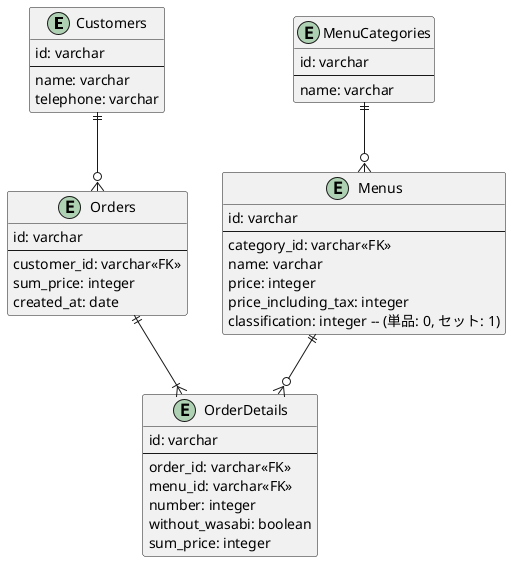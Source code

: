 @startuml
Entity Customers {
  id: varchar
  --
  name: varchar
  telephone: varchar
}

Entity Orders {
  id: varchar
  --
  customer_id: varchar<<FK>>
  sum_price: integer
  created_at: date
}

Entity OrderDetails {
  id: varchar
  --
  order_id: varchar<<FK>>
  menu_id: varchar<<FK>>
  number: integer
  without_wasabi: boolean
  sum_price: integer
}

Entity Menus {
  id: varchar
  --
  category_id: varchar<<FK>>
  name: varchar
  price: integer
  price_including_tax: integer
  classification: integer -- (単品: 0, セット: 1)
}

Entity MenuCategories {
  id: varchar
  --
  name: varchar
}

Customers ||--o{ Orders
Orders ||--|{ OrderDetails
Menus ||--o{ OrderDetails
MenuCategories ||--o{ Menus
@enduml
